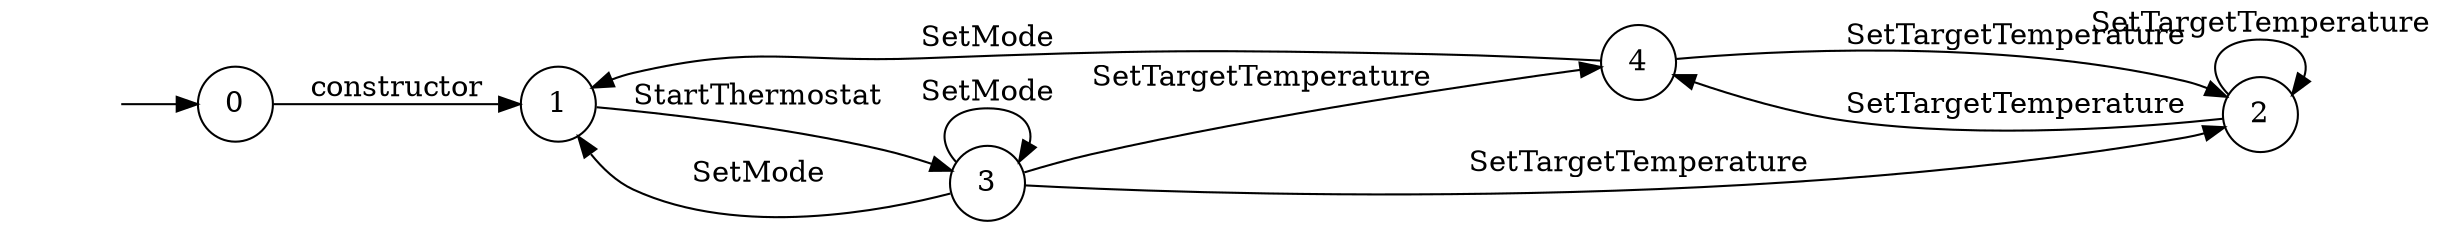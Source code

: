 digraph "Dapp-Automata-data/fuzzer/testnetdata-model-rq1-fix/RoomThermostat/FSM-3" {
	graph [rankdir=LR]
	"" [label="" shape=plaintext]
	4 [label=4 shape=circle]
	3 [label=3 shape=circle]
	0 [label=0 shape=circle]
	2 [label=2 shape=circle]
	1 [label=1 shape=circle]
	"" -> 0 [label=""]
	0 -> 1 [label=constructor]
	1 -> 3 [label=StartThermostat]
	3 -> 2 [label=SetTargetTemperature]
	3 -> 4 [label=SetTargetTemperature]
	3 -> 3 [label=SetMode]
	3 -> 1 [label=SetMode]
	4 -> 2 [label=SetTargetTemperature]
	4 -> 1 [label=SetMode]
	2 -> 2 [label=SetTargetTemperature]
	2 -> 4 [label=SetTargetTemperature]
}
